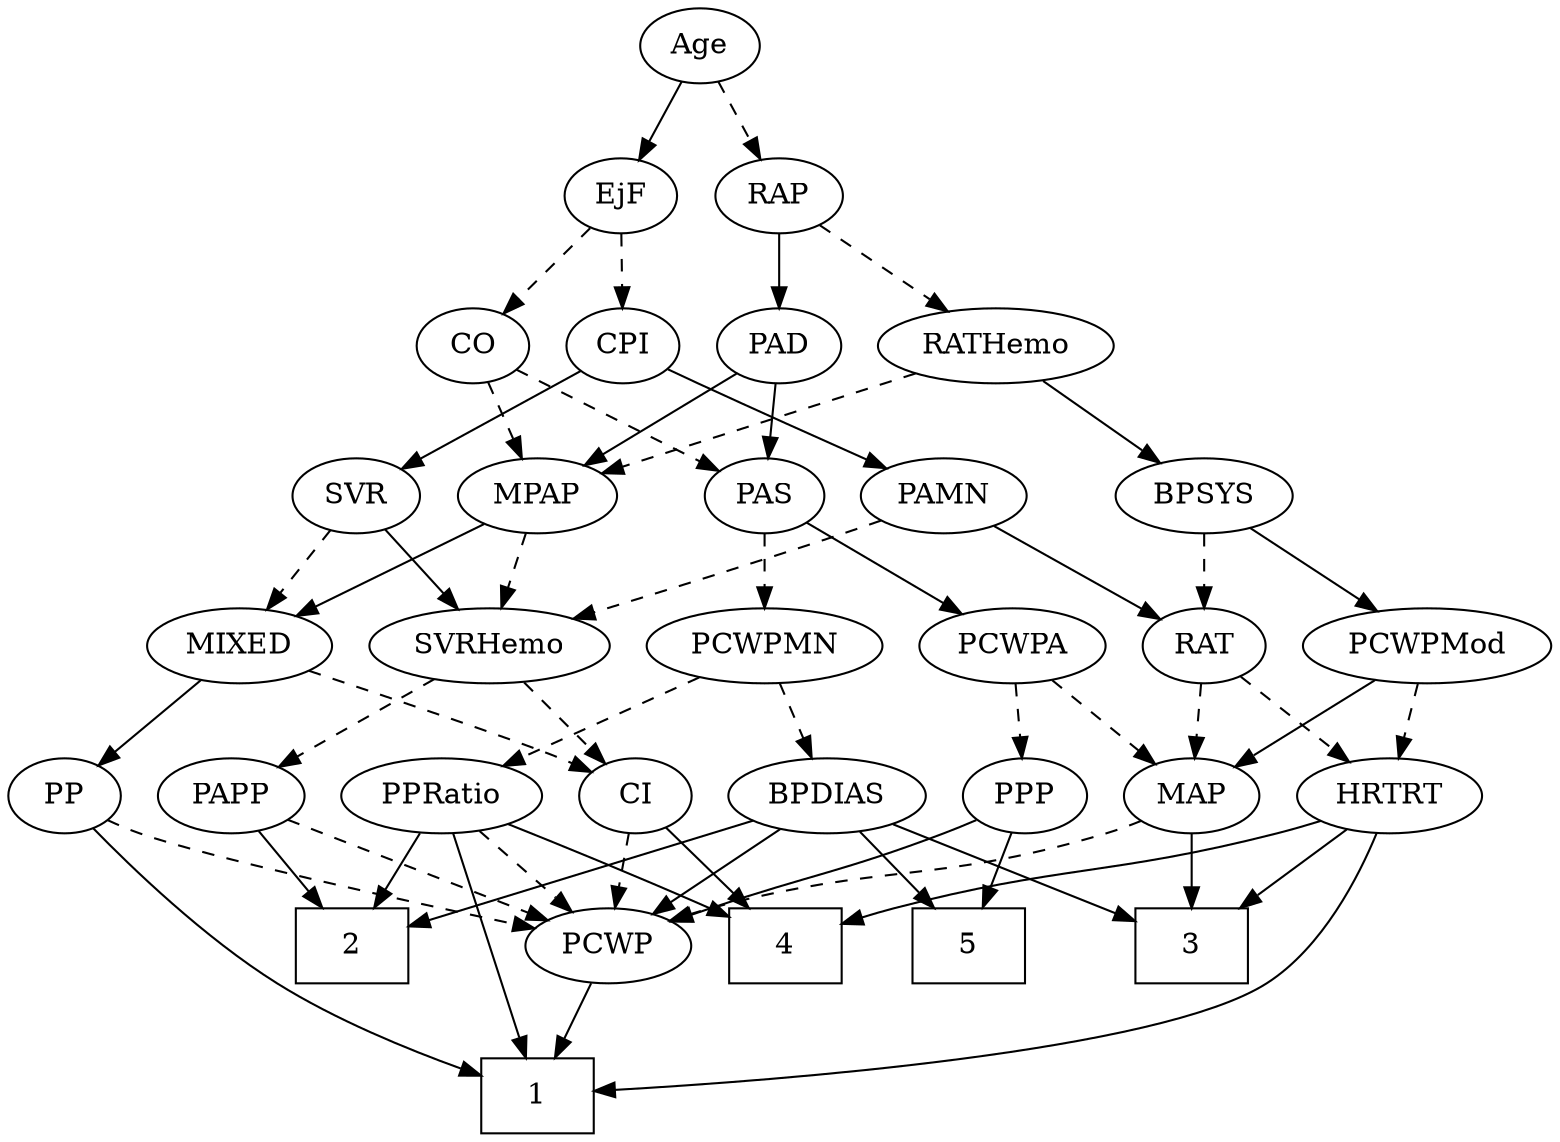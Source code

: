 strict digraph {
	graph [bb="0,0,682,540"];
	node [label="\N"];
	1	[height=0.5,
		pos="473,18",
		shape=box,
		width=0.75];
	2	[height=0.5,
		pos="486,90",
		shape=box,
		width=0.75];
	3	[height=0.5,
		pos="154,90",
		shape=box,
		width=0.75];
	4	[height=0.5,
		pos="326,90",
		shape=box,
		width=0.75];
	5	[height=0.5,
		pos="242,90",
		shape=box,
		width=0.75];
	Age	[height=0.5,
		pos="379,522",
		width=0.75];
	EjF	[height=0.5,
		pos="416,450",
		width=0.75];
	Age -> EjF	[pos="e,407.46,467.15 387.58,504.76 392.06,496.28 397.65,485.71 402.68,476.2",
		style=solid];
	RAP	[height=0.5,
		pos="342,450",
		width=0.77632];
	Age -> RAP	[pos="e,350.53,467.15 370.41,504.76 365.93,496.28 360.34,485.71 355.31,476.2",
		style=dashed];
	CO	[height=0.5,
		pos="416,378",
		width=0.75];
	EjF -> CO	[pos="e,416,396.1 416,431.7 416,423.98 416,414.71 416,406.11",
		style=dashed];
	CPI	[height=0.5,
		pos="488,378",
		width=0.75];
	EjF -> CPI	[pos="e,473.2,393.38 430.57,434.83 440.75,424.94 454.52,411.55 466.03,400.36",
		style=dashed];
	PAD	[height=0.5,
		pos="342,378",
		width=0.79437];
	RAP -> PAD	[pos="e,342,396.1 342,431.7 342,423.98 342,414.71 342,406.11",
		style=solid];
	RATHemo	[height=0.5,
		pos="246,378",
		width=1.3721];
	RAP -> RATHemo	[pos="e,266.98,394.3 323.94,435.83 310.28,425.88 291.24,411.99 275.4,400.44",
		style=dashed];
	MIXED	[height=0.5,
		pos="572,234",
		width=1.1193];
	PP	[height=0.5,
		pos="655,162",
		width=0.75];
	MIXED -> PP	[pos="e,638.98,176.5 590.01,217.81 602.09,207.62 618.13,194.09 631.25,183.02",
		style=solid];
	CI	[height=0.5,
		pos="404,162",
		width=0.75];
	MIXED -> CI	[pos="e,425.22,173.28 542.43,221.71 515.54,211.3 474.85,195.21 440,180 438.19,179.21 436.34,178.39 434.48,177.55",
		style=dashed];
	MPAP	[height=0.5,
		pos="464,306",
		width=0.97491];
	MPAP -> MIXED	[pos="e,550.12,249.18 484.82,291.5 500.94,281.06 523.5,266.43 541.63,254.68",
		style=solid];
	SVRHemo	[height=0.5,
		pos="464,234",
		width=1.3902];
	MPAP -> SVRHemo	[pos="e,464,252.1 464,287.7 464,279.98 464,270.71 464,262.11",
		style=dashed];
	BPSYS	[height=0.5,
		pos="149,306",
		width=1.0471];
	RAT	[height=0.5,
		pos="149,234",
		width=0.75827];
	BPSYS -> RAT	[pos="e,149,252.1 149,287.7 149,279.98 149,270.71 149,262.11",
		style=dashed];
	PCWPMod	[height=0.5,
		pos="51.995,234",
		width=1.4443];
	BPSYS -> PCWPMod	[pos="e,73.414,250.46 128.9,290.5 115.23,280.63 96.904,267.41 81.574,256.35",
		style=solid];
	PAD -> MPAP	[pos="e,441.44,319.94 362.42,365.28 381.61,354.27 410.62,337.62 432.73,324.94",
		style=solid];
	PAS	[height=0.5,
		pos="294,306",
		width=0.75];
	PAD -> PAS	[pos="e,304.84,322.82 331.1,361.12 325.03,352.26 317.34,341.04 310.53,331.12",
		style=solid];
	CO -> MPAP	[pos="e,452.81,323.31 426.89,361.12 432.82,352.47 440.29,341.58 446.97,331.83",
		style=dashed];
	CO -> PAS	[pos="e,313.86,318.4 396.12,365.6 376.18,354.16 345.27,336.42 322.67,323.46",
		style=dashed];
	PCWPA	[height=0.5,
		pos="236,234",
		width=1.1555];
	PAS -> PCWPA	[pos="e,249.36,251.13 281.41,289.81 273.94,280.8 264.31,269.18 255.84,258.95",
		style=solid];
	PCWPMN	[height=0.5,
		pos="346,234",
		width=1.3902];
	PAS -> PCWPMN	[pos="e,333.76,251.47 305.54,289.46 312.02,280.74 320.25,269.65 327.6,259.76",
		style=dashed];
	PAMN	[height=0.5,
		pos="375,306",
		width=1.011];
	PAMN -> RAT	[pos="e,170.02,245.78 347.57,294.05 341.81,291.92 335.74,289.79 330,288 266.61,268.23 247.54,274.29 185,252 183.14,251.34 181.25,250.61 \
179.36,249.85",
		style=solid];
	PAMN -> SVRHemo	[pos="e,444.22,250.55 393.87,290.15 406.12,280.52 422.31,267.79 436.05,256.98",
		style=dashed];
	RATHemo -> MPAP	[pos="e,437.12,317.74 283.12,366.04 326.22,353.25 394.62,332.75 420,324 422.52,323.13 425.12,322.2 427.73,321.25",
		style=dashed];
	RATHemo -> BPSYS	[pos="e,169.14,321.54 224.47,361.46 210.66,351.5 192.57,338.44 177.56,327.61",
		style=solid];
	CPI -> PAMN	[pos="e,396.97,320.61 468.83,365.13 451.49,354.39 425.68,338.4 405.51,325.9",
		style=solid];
	SVR	[height=0.5,
		pos="545,306",
		width=0.77632];
	CPI -> SVR	[pos="e,532.65,322.16 500.36,361.81 507.91,352.55 517.7,340.52 526.19,330.09",
		style=solid];
	MAP	[height=0.5,
		pos="154,162",
		width=0.84854];
	RAT -> MAP	[pos="e,152.77,180.1 150.23,215.7 150.78,207.98 151.44,198.71 152.06,190.11",
		style=dashed];
	HRTRT	[height=0.5,
		pos="65.995,162",
		width=1.1013];
	RAT -> HRTRT	[pos="e,84.088,178.26 132.6,219.17 121.02,209.4 105.26,196.11 91.978,184.91",
		style=dashed];
	SVR -> MIXED	[pos="e,565.46,251.96 551.39,288.41 554.51,280.34 558.33,270.43 561.83,261.35",
		style=dashed];
	SVR -> SVRHemo	[pos="e,482.52,251.01 528.99,291.17 517.92,281.6 502.93,268.65 490.14,257.6",
		style=solid];
	PCWPMod -> MAP	[pos="e,134.75,176.21 74.38,217.64 89.62,207.18 109.9,193.26 126.18,182.09",
		style=solid];
	PCWPMod -> HRTRT	[pos="e,62.575,180.1 55.456,215.7 56.999,207.98 58.853,198.71 60.573,190.11",
		style=dashed];
	PCWPA -> MAP	[pos="e,170.75,177.3 217.8,217.46 206.26,207.62 191.2,194.76 178.6,184.01",
		style=dashed];
	PPP	[height=0.5,
		pos="230,162",
		width=0.75];
	PCWPA -> PPP	[pos="e,231.46,180.1 234.51,215.7 233.85,207.98 233.06,198.71 232.32,190.11",
		style=dashed];
	BPDIAS	[height=0.5,
		pos="317,162",
		width=1.1735];
	PCWPMN -> BPDIAS	[pos="e,323.95,179.79 338.98,216.05 335.63,207.97 331.55,198.12 327.81,189.11",
		style=dashed];
	PPRatio	[height=0.5,
		pos="489,162",
		width=1.1013];
	PCWPMN -> PPRatio	[pos="e,462.86,175.79 374.59,219 397.33,207.87 429.25,192.25 453.6,180.33",
		style=dashed];
	SVRHemo -> CI	[pos="e,416.89,178.04 449.78,216.41 441.9,207.22 432,195.67 423.42,185.66",
		style=dashed];
	PAPP	[height=0.5,
		pos="578,162",
		width=0.88464];
	SVRHemo -> PAPP	[pos="e,557.29,175.71 488.17,218.15 505.81,207.33 529.81,192.59 548.56,181.08",
		style=dashed];
	BPDIAS -> 2	[pos="e,458.95,103.99 347.59,149.43 372.73,139.78 409.44,125.39 449.53,108.09",
		style=solid];
	BPDIAS -> 3	[pos="e,181.12,102.65 288.23,148.65 261.05,136.97 220.16,119.41 190.65,106.74",
		style=solid];
	BPDIAS -> 5	[pos="e,260.26,108.04 299.98,145.12 290.45,136.22 278.37,124.95 267.71,115",
		style=solid];
	PCWP	[height=0.5,
		pos="406,90",
		width=0.97491];
	BPDIAS -> PCWP	[pos="e,387.63,105.44 336.31,145.81 348.92,135.89 365.57,122.8 379.43,111.9",
		style=solid];
	MAP -> 3	[pos="e,154,108.1 154,143.7 154,135.98 154,126.71 154,118.11",
		style=solid];
	MAP -> PCWP	[pos="e,379.7,101.93 177.4,150.17 182.78,147.93 188.53,145.73 194,144 266.8,120.96 288.82,129.83 362,108 364.63,107.22 367.32,106.34 370.02,\
105.42",
		style=dashed];
	PP -> 1	[pos="e,495.06,36.217 638.2,147.9 607.52,123.96 542.02,72.857 503.35,42.683",
		style=solid];
	PP -> PCWP	[pos="e,432.28,101.94 634.39,150.27 629.44,147.98 624.1,145.72 619,144 546.23,119.44 523.6,129.91 450,108 447.36,107.22 444.67,106.35 \
441.97,105.43",
		style=dashed];
	PPP -> 5	[pos="e,239.03,108.28 232.9,144.05 234.22,136.35 235.82,127.03 237.3,118.36",
		style=solid];
	PPP -> PCWP	[pos="e,378.55,101.65 251.18,150.64 256.02,148.37 261.16,146.05 266,144 307.97,126.26 319.41,124.21 362,108 364.34,107.11 366.75,106.19 \
369.18,105.25",
		style=solid];
	PPRatio -> 1	[pos="e,495.15,36.125 502.29,144.97 509.67,135 518.12,121.55 522,108 526.39,92.616 527.83,86.899 522,72 517.8,61.279 510.3,51.427 502.42,\
43.201",
		style=solid];
	PPRatio -> 2	[pos="e,486.73,108.1 488.25,143.7 487.92,135.98 487.53,126.71 487.16,118.11",
		style=solid];
	PPRatio -> 4	[pos="e,353.06,103.94 460.34,149.48 436.41,139.76 401.22,125.25 362.45,108.11",
		style=solid];
	PPRatio -> PCWP	[pos="e,423.4,105.68 470.99,145.81 459.41,136.05 444.2,123.22 431.4,112.42",
		style=dashed];
	PCWP -> 1	[pos="e,456.28,36.461 420.86,73.465 429.22,64.734 439.84,53.635 449.32,43.737",
		style=solid];
	CI -> 4	[pos="e,344.96,108.02 388.59,147.17 378.31,137.95 364.55,125.6 352.54,114.82",
		style=solid];
	CI -> PCWP	[pos="e,405.51,108.1 404.49,143.7 404.71,135.98 404.98,126.71 405.22,118.11",
		style=dashed];
	PAPP -> 2	[pos="e,508.36,108.02 559.82,147.17 547.47,137.78 530.85,125.13 516.5,114.21",
		style=solid];
	PAPP -> PCWP	[pos="e,432.86,101.6 553.49,150.49 548.38,148.33 543.02,146.07 538,144 505.82,130.7 469.05,115.98 442.5,105.43",
		style=dashed];
	HRTRT -> 1	[pos="e,445.89,20.059 70.884,144.12 77.795,123.5 92.507,89.255 118,72 169.36,37.23 355.49,24.487 435.75,20.539",
		style=solid];
	HRTRT -> 3	[pos="e,132.46,108.13 85.09,145.81 96.535,136.71 111.33,124.94 124.28,114.64",
		style=solid];
	HRTRT -> 4	[pos="e,298.77,101.3 95.511,149.9 101.58,147.8 107.96,145.72 114,144 185.75,123.5 206.24,128.5 278,108 281.61,106.97 285.34,105.81 289.06,\
104.6",
		style=solid];
}

